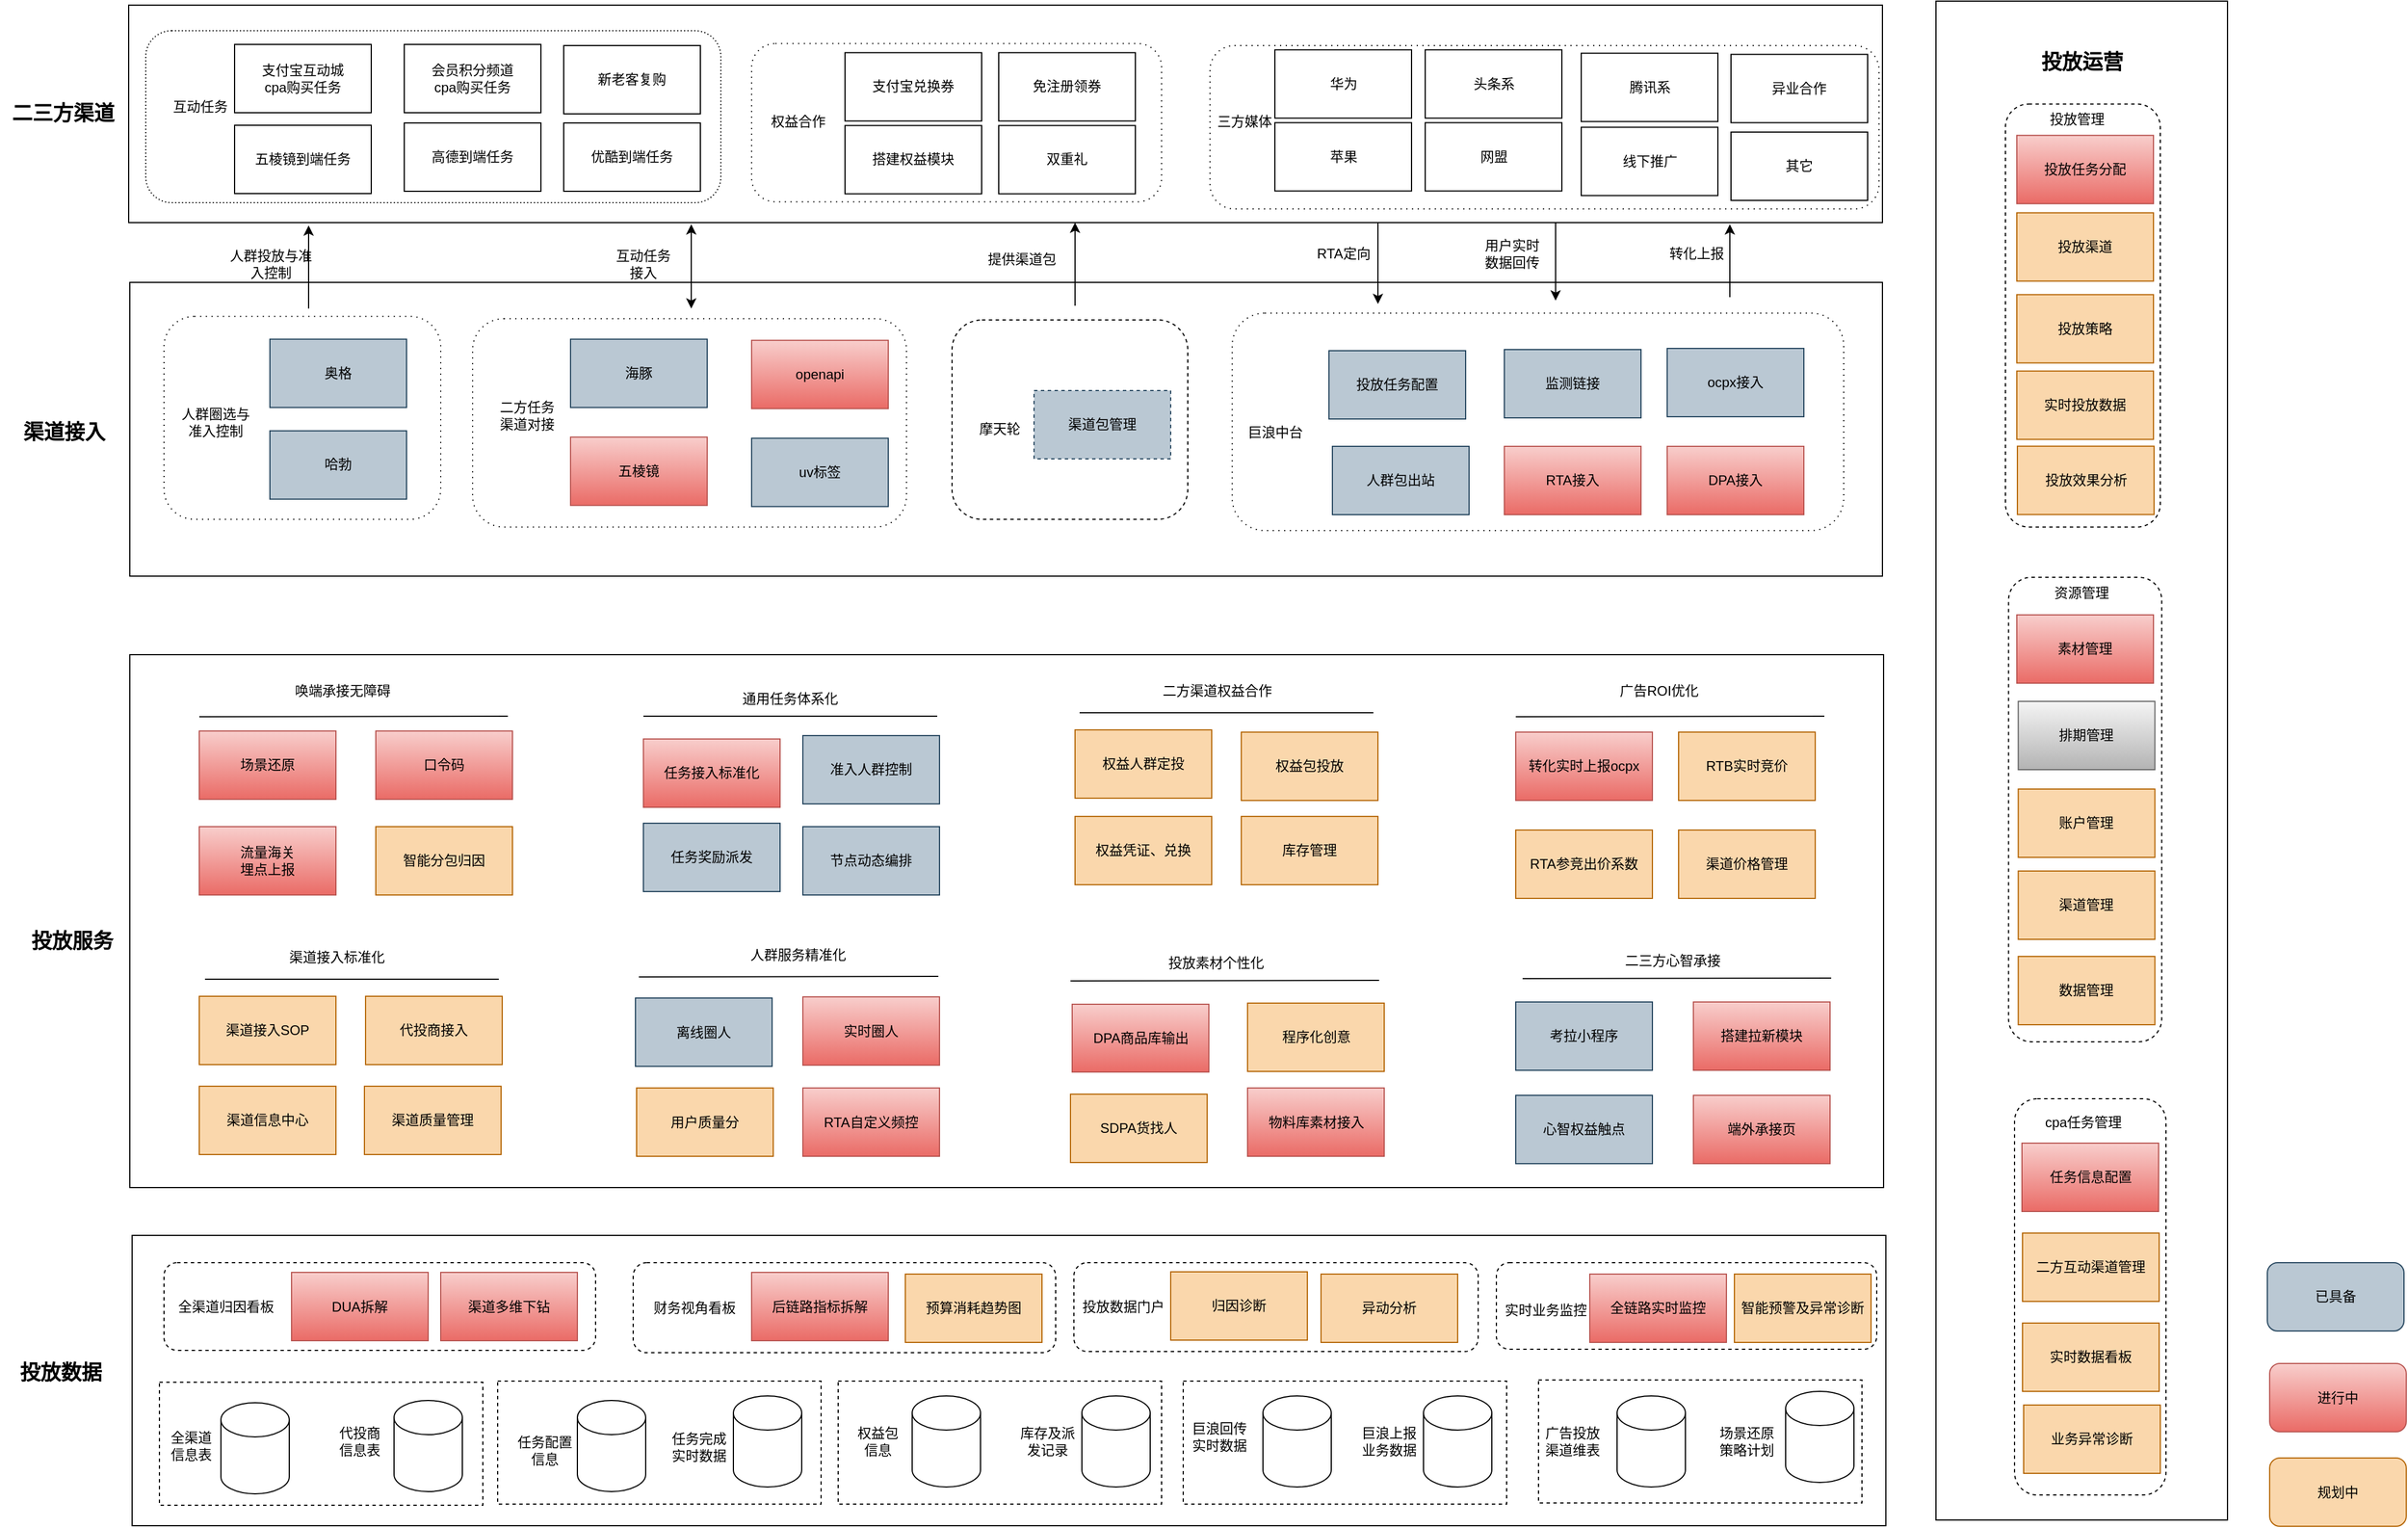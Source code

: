 <mxfile version="16.1.0" type="github">
  <diagram id="fR6EB6p-C8-Al33i775-" name="Page-1">
    <mxGraphModel dx="2636" dy="1484" grid="0" gridSize="10" guides="1" tooltips="1" connect="1" arrows="1" fold="1" page="1" pageScale="1" pageWidth="10000" pageHeight="20000" math="0" shadow="0">
      <root>
        <mxCell id="0" />
        <mxCell id="1" parent="0" />
        <mxCell id="ribsoagVWuYRxLllPt55-84" value="" style="rounded=0;whiteSpace=wrap;html=1;" vertex="1" parent="1">
          <mxGeometry x="698" y="1189" width="1540" height="255" as="geometry" />
        </mxCell>
        <mxCell id="ribsoagVWuYRxLllPt55-103" value="" style="rounded=0;whiteSpace=wrap;html=1;dashed=1;" vertex="1" parent="1">
          <mxGeometry x="1933" y="1316" width="284" height="108" as="geometry" />
        </mxCell>
        <mxCell id="ribsoagVWuYRxLllPt55-102" value="" style="rounded=0;whiteSpace=wrap;html=1;dashed=1;" vertex="1" parent="1">
          <mxGeometry x="1621" y="1317" width="284" height="108" as="geometry" />
        </mxCell>
        <mxCell id="ribsoagVWuYRxLllPt55-101" value="" style="rounded=0;whiteSpace=wrap;html=1;dashed=1;" vertex="1" parent="1">
          <mxGeometry x="1318" y="1317" width="284" height="108" as="geometry" />
        </mxCell>
        <mxCell id="ribsoagVWuYRxLllPt55-100" value="" style="rounded=0;whiteSpace=wrap;html=1;dashed=1;" vertex="1" parent="1">
          <mxGeometry x="1019" y="1317" width="284" height="108" as="geometry" />
        </mxCell>
        <mxCell id="ribsoagVWuYRxLllPt55-99" value="" style="rounded=0;whiteSpace=wrap;html=1;dashed=1;" vertex="1" parent="1">
          <mxGeometry x="722" y="1318" width="284" height="108" as="geometry" />
        </mxCell>
        <mxCell id="ribsoagVWuYRxLllPt55-85" value="" style="rounded=0;whiteSpace=wrap;html=1;" vertex="1" parent="1">
          <mxGeometry x="695" y="108.5" width="1540" height="191" as="geometry" />
        </mxCell>
        <mxCell id="ribsoagVWuYRxLllPt55-83" value="" style="rounded=0;whiteSpace=wrap;html=1;" vertex="1" parent="1">
          <mxGeometry x="696" y="679" width="1540" height="468" as="geometry" />
        </mxCell>
        <mxCell id="ribsoagVWuYRxLllPt55-82" value="" style="rounded=0;whiteSpace=wrap;html=1;" vertex="1" parent="1">
          <mxGeometry x="696" y="352" width="1539" height="258" as="geometry" />
        </mxCell>
        <mxCell id="ribsoagVWuYRxLllPt55-67" value="" style="rounded=1;whiteSpace=wrap;html=1;dashed=1;dashPattern=1 4;" vertex="1" parent="1">
          <mxGeometry x="1242" y="142.25" width="360" height="139" as="geometry" />
        </mxCell>
        <mxCell id="ribsoagVWuYRxLllPt55-62" value="" style="rounded=1;whiteSpace=wrap;html=1;dashed=1;dashPattern=1 2;" vertex="1" parent="1">
          <mxGeometry x="710" y="131" width="505" height="151" as="geometry" />
        </mxCell>
        <mxCell id="ribsoagVWuYRxLllPt55-51" value="" style="rounded=1;whiteSpace=wrap;html=1;dashed=1;dashPattern=1 4;" vertex="1" parent="1">
          <mxGeometry x="997" y="383.88" width="381" height="183" as="geometry" />
        </mxCell>
        <mxCell id="ribsoagVWuYRxLllPt55-49" value="" style="rounded=1;whiteSpace=wrap;html=1;dashed=1;dashPattern=1 4;" vertex="1" parent="1">
          <mxGeometry x="1664" y="379" width="537" height="191" as="geometry" />
        </mxCell>
        <mxCell id="ribsoagVWuYRxLllPt55-2" value="渠道接入SOP" style="rounded=0;whiteSpace=wrap;html=1;fillColor=#fad7ac;strokeColor=#b46504;" vertex="1" parent="1">
          <mxGeometry x="757" y="979" width="120" height="60" as="geometry" />
        </mxCell>
        <mxCell id="ribsoagVWuYRxLllPt55-3" value="节点动态编排" style="rounded=0;whiteSpace=wrap;html=1;fillColor=#bac8d3;strokeColor=#23445d;" vertex="1" parent="1">
          <mxGeometry x="1287" y="830.04" width="120" height="60" as="geometry" />
        </mxCell>
        <mxCell id="ribsoagVWuYRxLllPt55-4" value="权益人群定投" style="rounded=0;whiteSpace=wrap;html=1;fillColor=#fad7ac;strokeColor=#b46504;" vertex="1" parent="1">
          <mxGeometry x="1526" y="745.04" width="120" height="60" as="geometry" />
        </mxCell>
        <mxCell id="ribsoagVWuYRxLllPt55-7" value="" style="shape=cylinder3;whiteSpace=wrap;html=1;boundedLbl=1;backgroundOutline=1;size=15;" vertex="1" parent="1">
          <mxGeometry x="1089" y="1334" width="60" height="80" as="geometry" />
        </mxCell>
        <mxCell id="ribsoagVWuYRxLllPt55-8" value="" style="endArrow=none;html=1;rounded=0;" edge="1" parent="1">
          <mxGeometry width="50" height="50" relative="1" as="geometry">
            <mxPoint x="1147" y="733.04" as="sourcePoint" />
            <mxPoint x="1405" y="733.04" as="targetPoint" />
          </mxGeometry>
        </mxCell>
        <mxCell id="ribsoagVWuYRxLllPt55-9" value="准入人群控制" style="rounded=0;whiteSpace=wrap;html=1;fillColor=#bac8d3;strokeColor=#23445d;" vertex="1" parent="1">
          <mxGeometry x="1287" y="750.04" width="120" height="60" as="geometry" />
        </mxCell>
        <mxCell id="ribsoagVWuYRxLllPt55-10" value="任务奖励派发" style="rounded=0;whiteSpace=wrap;html=1;fillColor=#bac8d3;strokeColor=#23445d;" vertex="1" parent="1">
          <mxGeometry x="1147" y="827.04" width="120" height="60" as="geometry" />
        </mxCell>
        <mxCell id="ribsoagVWuYRxLllPt55-11" value="通用任务体系化" style="text;html=1;strokeColor=none;fillColor=none;align=center;verticalAlign=middle;whiteSpace=wrap;rounded=0;" vertex="1" parent="1">
          <mxGeometry x="1186" y="703.04" width="180" height="30" as="geometry" />
        </mxCell>
        <mxCell id="ribsoagVWuYRxLllPt55-12" value="任务接入标准化" style="rounded=0;whiteSpace=wrap;html=1;fillColor=#f8cecc;strokeColor=#b85450;gradientColor=#ea6b66;" vertex="1" parent="1">
          <mxGeometry x="1147" y="753.04" width="120" height="60" as="geometry" />
        </mxCell>
        <mxCell id="ribsoagVWuYRxLllPt55-13" value="库存管理" style="rounded=0;whiteSpace=wrap;html=1;fillColor=#fad7ac;strokeColor=#b46504;" vertex="1" parent="1">
          <mxGeometry x="1672" y="821.04" width="120" height="60" as="geometry" />
        </mxCell>
        <mxCell id="ribsoagVWuYRxLllPt55-14" value="权益凭证、兑换" style="rounded=0;whiteSpace=wrap;html=1;fillColor=#fad7ac;strokeColor=#b46504;" vertex="1" parent="1">
          <mxGeometry x="1526" y="821.04" width="120" height="60" as="geometry" />
        </mxCell>
        <mxCell id="ribsoagVWuYRxLllPt55-15" value="权益包投放" style="rounded=0;whiteSpace=wrap;html=1;fillColor=#fad7ac;strokeColor=#b46504;" vertex="1" parent="1">
          <mxGeometry x="1672" y="747.04" width="120" height="60" as="geometry" />
        </mxCell>
        <mxCell id="ribsoagVWuYRxLllPt55-16" value="" style="endArrow=none;html=1;rounded=0;" edge="1" parent="1">
          <mxGeometry width="50" height="50" relative="1" as="geometry">
            <mxPoint x="1530" y="730.04" as="sourcePoint" />
            <mxPoint x="1788" y="730.04" as="targetPoint" />
          </mxGeometry>
        </mxCell>
        <mxCell id="ribsoagVWuYRxLllPt55-17" value="二方渠道权益合作" style="text;html=1;strokeColor=none;fillColor=none;align=center;verticalAlign=middle;whiteSpace=wrap;rounded=0;" vertex="1" parent="1">
          <mxGeometry x="1599" y="696.04" width="104" height="30" as="geometry" />
        </mxCell>
        <mxCell id="ribsoagVWuYRxLllPt55-18" value="渠道信息中心" style="rounded=0;whiteSpace=wrap;html=1;fillColor=#fad7ac;strokeColor=#b46504;" vertex="1" parent="1">
          <mxGeometry x="757" y="1058" width="120" height="60" as="geometry" />
        </mxCell>
        <mxCell id="ribsoagVWuYRxLllPt55-19" value="渠道质量管理" style="rounded=0;whiteSpace=wrap;html=1;fillColor=#fad7ac;strokeColor=#b46504;" vertex="1" parent="1">
          <mxGeometry x="902" y="1058" width="120" height="60" as="geometry" />
        </mxCell>
        <mxCell id="ribsoagVWuYRxLllPt55-20" value="代投商接入" style="rounded=0;whiteSpace=wrap;html=1;fillColor=#fad7ac;strokeColor=#b46504;" vertex="1" parent="1">
          <mxGeometry x="903" y="979" width="120" height="60" as="geometry" />
        </mxCell>
        <mxCell id="ribsoagVWuYRxLllPt55-21" value="" style="endArrow=none;html=1;rounded=0;" edge="1" parent="1">
          <mxGeometry width="50" height="50" relative="1" as="geometry">
            <mxPoint x="762" y="964" as="sourcePoint" />
            <mxPoint x="1020" y="964" as="targetPoint" />
          </mxGeometry>
        </mxCell>
        <mxCell id="ribsoagVWuYRxLllPt55-22" value="渠道接入标准化" style="text;html=1;strokeColor=none;fillColor=none;align=center;verticalAlign=middle;whiteSpace=wrap;rounded=0;" vertex="1" parent="1">
          <mxGeometry x="826" y="930" width="104" height="30" as="geometry" />
        </mxCell>
        <mxCell id="ribsoagVWuYRxLllPt55-23" value="任务配置&lt;br&gt;信息" style="text;html=1;strokeColor=none;fillColor=none;align=center;verticalAlign=middle;whiteSpace=wrap;rounded=0;" vertex="1" parent="1">
          <mxGeometry x="1029" y="1340" width="63" height="76" as="geometry" />
        </mxCell>
        <mxCell id="ribsoagVWuYRxLllPt55-24" value="" style="shape=cylinder3;whiteSpace=wrap;html=1;boundedLbl=1;backgroundOutline=1;size=15;" vertex="1" parent="1">
          <mxGeometry x="1226" y="1330" width="60" height="80" as="geometry" />
        </mxCell>
        <mxCell id="ribsoagVWuYRxLllPt55-25" value="任务完成实时数据" style="text;html=1;strokeColor=none;fillColor=none;align=center;verticalAlign=middle;whiteSpace=wrap;rounded=0;" vertex="1" parent="1">
          <mxGeometry x="1166" y="1360" width="60" height="30" as="geometry" />
        </mxCell>
        <mxCell id="ribsoagVWuYRxLllPt55-26" value="" style="shape=cylinder3;whiteSpace=wrap;html=1;boundedLbl=1;backgroundOutline=1;size=15;" vertex="1" parent="1">
          <mxGeometry x="776" y="1336" width="60" height="80" as="geometry" />
        </mxCell>
        <mxCell id="ribsoagVWuYRxLllPt55-27" value="全渠道&lt;br&gt;信息表" style="text;html=1;strokeColor=none;fillColor=none;align=center;verticalAlign=middle;whiteSpace=wrap;rounded=0;" vertex="1" parent="1">
          <mxGeometry x="720" y="1359" width="60" height="30" as="geometry" />
        </mxCell>
        <mxCell id="ribsoagVWuYRxLllPt55-28" value="" style="shape=cylinder3;whiteSpace=wrap;html=1;boundedLbl=1;backgroundOutline=1;size=15;" vertex="1" parent="1">
          <mxGeometry x="928" y="1334" width="60" height="80" as="geometry" />
        </mxCell>
        <mxCell id="ribsoagVWuYRxLllPt55-29" value="代投商&lt;br&gt;信息表" style="text;html=1;strokeColor=none;fillColor=none;align=center;verticalAlign=middle;whiteSpace=wrap;rounded=0;" vertex="1" parent="1">
          <mxGeometry x="868" y="1355" width="60" height="30" as="geometry" />
        </mxCell>
        <mxCell id="ribsoagVWuYRxLllPt55-30" value="离线圈人" style="rounded=0;whiteSpace=wrap;html=1;fillColor=#bac8d3;strokeColor=#23445d;" vertex="1" parent="1">
          <mxGeometry x="1140" y="980.54" width="120" height="60" as="geometry" />
        </mxCell>
        <mxCell id="ribsoagVWuYRxLllPt55-31" value="实时圈人" style="rounded=0;whiteSpace=wrap;html=1;fillColor=#f8cecc;strokeColor=#b85450;gradientColor=#ea6b66;" vertex="1" parent="1">
          <mxGeometry x="1287" y="979.54" width="120" height="60" as="geometry" />
        </mxCell>
        <mxCell id="ribsoagVWuYRxLllPt55-32" value="用户质量分" style="rounded=0;whiteSpace=wrap;html=1;fillColor=#fad7ac;strokeColor=#b46504;" vertex="1" parent="1">
          <mxGeometry x="1141" y="1059.54" width="120" height="60" as="geometry" />
        </mxCell>
        <mxCell id="ribsoagVWuYRxLllPt55-33" value="RTA自定义频控" style="rounded=0;whiteSpace=wrap;html=1;fillColor=#f8cecc;strokeColor=#b85450;gradientColor=#ea6b66;" vertex="1" parent="1">
          <mxGeometry x="1287" y="1059.54" width="120" height="60" as="geometry" />
        </mxCell>
        <mxCell id="ribsoagVWuYRxLllPt55-34" value="" style="endArrow=none;html=1;rounded=0;" edge="1" parent="1">
          <mxGeometry width="50" height="50" relative="1" as="geometry">
            <mxPoint x="1143" y="962" as="sourcePoint" />
            <mxPoint x="1406" y="961.54" as="targetPoint" />
          </mxGeometry>
        </mxCell>
        <mxCell id="ribsoagVWuYRxLllPt55-35" value="人群服务精准化" style="text;html=1;strokeColor=none;fillColor=none;align=center;verticalAlign=middle;whiteSpace=wrap;rounded=0;" vertex="1" parent="1">
          <mxGeometry x="1231" y="928" width="104" height="30" as="geometry" />
        </mxCell>
        <mxCell id="ribsoagVWuYRxLllPt55-36" value="场景还原" style="rounded=0;whiteSpace=wrap;html=1;fillColor=#f8cecc;strokeColor=#b85450;gradientColor=#ea6b66;" vertex="1" parent="1">
          <mxGeometry x="757" y="746.04" width="120" height="60" as="geometry" />
        </mxCell>
        <mxCell id="ribsoagVWuYRxLllPt55-37" value="口令码" style="rounded=0;whiteSpace=wrap;html=1;fillColor=#f8cecc;strokeColor=#b85450;gradientColor=#ea6b66;" vertex="1" parent="1">
          <mxGeometry x="912" y="746.04" width="120" height="60" as="geometry" />
        </mxCell>
        <mxCell id="ribsoagVWuYRxLllPt55-38" value="流量海关&lt;br&gt;埋点上报" style="rounded=0;whiteSpace=wrap;html=1;fillColor=#f8cecc;strokeColor=#b85450;gradientColor=#ea6b66;" vertex="1" parent="1">
          <mxGeometry x="757" y="830.04" width="120" height="60" as="geometry" />
        </mxCell>
        <mxCell id="ribsoagVWuYRxLllPt55-39" value="智能分包归因" style="rounded=0;whiteSpace=wrap;html=1;fillColor=#fad7ac;strokeColor=#b46504;" vertex="1" parent="1">
          <mxGeometry x="912" y="830.04" width="120" height="60" as="geometry" />
        </mxCell>
        <mxCell id="ribsoagVWuYRxLllPt55-40" value="" style="endArrow=none;html=1;rounded=0;" edge="1" parent="1">
          <mxGeometry width="50" height="50" relative="1" as="geometry">
            <mxPoint x="757.0" y="733.5" as="sourcePoint" />
            <mxPoint x="1028.0" y="733.04" as="targetPoint" />
          </mxGeometry>
        </mxCell>
        <mxCell id="ribsoagVWuYRxLllPt55-41" value="唤端承接无障碍" style="text;html=1;strokeColor=none;fillColor=none;align=center;verticalAlign=middle;whiteSpace=wrap;rounded=0;" vertex="1" parent="1">
          <mxGeometry x="831" y="696.04" width="104" height="30" as="geometry" />
        </mxCell>
        <mxCell id="ribsoagVWuYRxLllPt55-42" value="投放任务配置" style="rounded=0;whiteSpace=wrap;html=1;fillColor=#bac8d3;strokeColor=#23445d;" vertex="1" parent="1">
          <mxGeometry x="1749" y="412" width="120" height="60" as="geometry" />
        </mxCell>
        <mxCell id="ribsoagVWuYRxLllPt55-43" value="海豚" style="rounded=0;whiteSpace=wrap;html=1;fillColor=#bac8d3;strokeColor=#23445d;" vertex="1" parent="1">
          <mxGeometry x="1083" y="401.88" width="120" height="60" as="geometry" />
        </mxCell>
        <mxCell id="ribsoagVWuYRxLllPt55-44" value="监测链接" style="rounded=0;whiteSpace=wrap;html=1;fillColor=#bac8d3;strokeColor=#23445d;" vertex="1" parent="1">
          <mxGeometry x="1903" y="411" width="120" height="60" as="geometry" />
        </mxCell>
        <mxCell id="ribsoagVWuYRxLllPt55-45" value="ocpx接入" style="rounded=0;whiteSpace=wrap;html=1;fillColor=#bac8d3;strokeColor=#23445d;" vertex="1" parent="1">
          <mxGeometry x="2046" y="410" width="120" height="60" as="geometry" />
        </mxCell>
        <mxCell id="ribsoagVWuYRxLllPt55-46" value="人群包出站" style="rounded=0;whiteSpace=wrap;html=1;fillColor=#bac8d3;strokeColor=#23445d;" vertex="1" parent="1">
          <mxGeometry x="1752" y="496" width="120" height="60" as="geometry" />
        </mxCell>
        <mxCell id="ribsoagVWuYRxLllPt55-47" value="RTA接入" style="rounded=0;whiteSpace=wrap;html=1;fillColor=#f8cecc;strokeColor=#b85450;gradientColor=#ea6b66;" vertex="1" parent="1">
          <mxGeometry x="1903" y="496" width="120" height="60" as="geometry" />
        </mxCell>
        <mxCell id="ribsoagVWuYRxLllPt55-48" value="DPA接入" style="rounded=0;whiteSpace=wrap;html=1;fillColor=#f8cecc;strokeColor=#b85450;gradientColor=#ea6b66;" vertex="1" parent="1">
          <mxGeometry x="2046" y="496" width="120" height="60" as="geometry" />
        </mxCell>
        <mxCell id="ribsoagVWuYRxLllPt55-50" value="巨浪中台" style="text;html=1;strokeColor=none;fillColor=none;align=center;verticalAlign=middle;whiteSpace=wrap;rounded=0;dashed=1;dashPattern=1 4;" vertex="1" parent="1">
          <mxGeometry x="1672" y="469" width="60" height="30" as="geometry" />
        </mxCell>
        <mxCell id="ribsoagVWuYRxLllPt55-52" value="二方任务渠道对接" style="text;html=1;strokeColor=none;fillColor=none;align=center;verticalAlign=middle;whiteSpace=wrap;rounded=0;dashed=1;dashPattern=1 4;" vertex="1" parent="1">
          <mxGeometry x="1015" y="453.88" width="60" height="30" as="geometry" />
        </mxCell>
        <mxCell id="ribsoagVWuYRxLllPt55-53" value="openapi" style="rounded=0;whiteSpace=wrap;html=1;fillColor=#f8cecc;strokeColor=#b85450;gradientColor=#ea6b66;" vertex="1" parent="1">
          <mxGeometry x="1242" y="402.88" width="120" height="60" as="geometry" />
        </mxCell>
        <mxCell id="ribsoagVWuYRxLllPt55-54" value="五棱镜" style="rounded=0;whiteSpace=wrap;html=1;fillColor=#f8cecc;strokeColor=#b85450;gradientColor=#ea6b66;" vertex="1" parent="1">
          <mxGeometry x="1083" y="487.88" width="120" height="60" as="geometry" />
        </mxCell>
        <mxCell id="ribsoagVWuYRxLllPt55-55" value="uv标签" style="rounded=0;whiteSpace=wrap;html=1;fillColor=#bac8d3;strokeColor=#23445d;" vertex="1" parent="1">
          <mxGeometry x="1242" y="488.88" width="120" height="60" as="geometry" />
        </mxCell>
        <mxCell id="ribsoagVWuYRxLllPt55-56" value="" style="rounded=1;whiteSpace=wrap;html=1;dashed=1;dashPattern=1 4;" vertex="1" parent="1">
          <mxGeometry x="726" y="381.88" width="243" height="178.25" as="geometry" />
        </mxCell>
        <mxCell id="ribsoagVWuYRxLllPt55-57" value="奥格" style="rounded=0;whiteSpace=wrap;html=1;fillColor=#bac8d3;strokeColor=#23445d;" vertex="1" parent="1">
          <mxGeometry x="819" y="401.88" width="120" height="60" as="geometry" />
        </mxCell>
        <mxCell id="ribsoagVWuYRxLllPt55-58" value="哈勃" style="rounded=0;whiteSpace=wrap;html=1;fillColor=#bac8d3;strokeColor=#23445d;" vertex="1" parent="1">
          <mxGeometry x="819" y="482.38" width="120" height="60" as="geometry" />
        </mxCell>
        <mxCell id="ribsoagVWuYRxLllPt55-59" value="人群圈选与准入控制" style="text;html=1;strokeColor=none;fillColor=none;align=center;verticalAlign=middle;whiteSpace=wrap;rounded=0;" vertex="1" parent="1">
          <mxGeometry x="736" y="460.38" width="71" height="30" as="geometry" />
        </mxCell>
        <mxCell id="ribsoagVWuYRxLllPt55-60" value="支付宝互动城&lt;br&gt;cpa购买任务" style="rounded=0;whiteSpace=wrap;html=1;" vertex="1" parent="1">
          <mxGeometry x="788" y="143" width="120" height="60" as="geometry" />
        </mxCell>
        <mxCell id="ribsoagVWuYRxLllPt55-61" value="会员积分频道&lt;br&gt;cpa购买任务" style="rounded=0;whiteSpace=wrap;html=1;" vertex="1" parent="1">
          <mxGeometry x="937" y="143" width="120" height="60" as="geometry" />
        </mxCell>
        <mxCell id="ribsoagVWuYRxLllPt55-63" value="互动任务" style="text;html=1;strokeColor=none;fillColor=none;align=center;verticalAlign=middle;whiteSpace=wrap;rounded=0;dashed=1;dashPattern=1 2;" vertex="1" parent="1">
          <mxGeometry x="728" y="183" width="60" height="30" as="geometry" />
        </mxCell>
        <mxCell id="ribsoagVWuYRxLllPt55-64" value="高德到端任务" style="rounded=0;whiteSpace=wrap;html=1;" vertex="1" parent="1">
          <mxGeometry x="937" y="212" width="120" height="60" as="geometry" />
        </mxCell>
        <mxCell id="ribsoagVWuYRxLllPt55-65" value="五棱镜到端任务" style="rounded=0;whiteSpace=wrap;html=1;" vertex="1" parent="1">
          <mxGeometry x="788" y="214" width="120" height="60" as="geometry" />
        </mxCell>
        <mxCell id="ribsoagVWuYRxLllPt55-66" value="支付宝兑换券" style="rounded=0;whiteSpace=wrap;html=1;" vertex="1" parent="1">
          <mxGeometry x="1324" y="150.25" width="120" height="60" as="geometry" />
        </mxCell>
        <mxCell id="ribsoagVWuYRxLllPt55-68" value="权益合作" style="text;html=1;strokeColor=none;fillColor=none;align=center;verticalAlign=middle;whiteSpace=wrap;rounded=0;" vertex="1" parent="1">
          <mxGeometry x="1253" y="196.25" width="60" height="30" as="geometry" />
        </mxCell>
        <mxCell id="ribsoagVWuYRxLllPt55-69" value="" style="rounded=1;whiteSpace=wrap;html=1;dashed=1;dashPattern=1 4;" vertex="1" parent="1">
          <mxGeometry x="1644.5" y="144" width="587.5" height="143.5" as="geometry" />
        </mxCell>
        <mxCell id="ribsoagVWuYRxLllPt55-70" value="三方媒体" style="text;html=1;strokeColor=none;fillColor=none;align=center;verticalAlign=middle;whiteSpace=wrap;rounded=0;dashed=1;dashPattern=1 4;" vertex="1" parent="1">
          <mxGeometry x="1644.5" y="196.25" width="60" height="30" as="geometry" />
        </mxCell>
        <mxCell id="ribsoagVWuYRxLllPt55-71" value="华为" style="rounded=0;whiteSpace=wrap;html=1;" vertex="1" parent="1">
          <mxGeometry x="1701.5" y="147.75" width="120" height="60" as="geometry" />
        </mxCell>
        <mxCell id="ribsoagVWuYRxLllPt55-72" value="头条系" style="rounded=0;whiteSpace=wrap;html=1;" vertex="1" parent="1">
          <mxGeometry x="1833.5" y="147.75" width="120" height="60" as="geometry" />
        </mxCell>
        <mxCell id="ribsoagVWuYRxLllPt55-73" value="腾讯系" style="rounded=0;whiteSpace=wrap;html=1;" vertex="1" parent="1">
          <mxGeometry x="1970.5" y="150.75" width="120" height="60" as="geometry" />
        </mxCell>
        <mxCell id="ribsoagVWuYRxLllPt55-74" value="苹果" style="rounded=0;whiteSpace=wrap;html=1;" vertex="1" parent="1">
          <mxGeometry x="1701.5" y="211.75" width="120" height="60" as="geometry" />
        </mxCell>
        <mxCell id="ribsoagVWuYRxLllPt55-75" value="网盟" style="rounded=0;whiteSpace=wrap;html=1;" vertex="1" parent="1">
          <mxGeometry x="1833.5" y="211.75" width="120" height="60" as="geometry" />
        </mxCell>
        <mxCell id="ribsoagVWuYRxLllPt55-76" value="线下推广" style="rounded=0;whiteSpace=wrap;html=1;" vertex="1" parent="1">
          <mxGeometry x="1970.5" y="215.75" width="120" height="60" as="geometry" />
        </mxCell>
        <mxCell id="ribsoagVWuYRxLllPt55-77" value="免注册领券" style="rounded=0;whiteSpace=wrap;html=1;" vertex="1" parent="1">
          <mxGeometry x="1459" y="150.25" width="120" height="60" as="geometry" />
        </mxCell>
        <mxCell id="ribsoagVWuYRxLllPt55-78" value="搭建权益模块" style="rounded=0;whiteSpace=wrap;html=1;" vertex="1" parent="1">
          <mxGeometry x="1324" y="214.25" width="120" height="60" as="geometry" />
        </mxCell>
        <mxCell id="ribsoagVWuYRxLllPt55-79" value="双重礼" style="rounded=0;whiteSpace=wrap;html=1;" vertex="1" parent="1">
          <mxGeometry x="1459" y="214.25" width="120" height="60" as="geometry" />
        </mxCell>
        <mxCell id="ribsoagVWuYRxLllPt55-80" value="新老客复购" style="rounded=0;whiteSpace=wrap;html=1;" vertex="1" parent="1">
          <mxGeometry x="1077" y="144" width="120" height="60" as="geometry" />
        </mxCell>
        <mxCell id="ribsoagVWuYRxLllPt55-81" value="&lt;span&gt;优酷到端任务&lt;/span&gt;" style="rounded=0;whiteSpace=wrap;html=1;" vertex="1" parent="1">
          <mxGeometry x="1077" y="212" width="120" height="60" as="geometry" />
        </mxCell>
        <mxCell id="ribsoagVWuYRxLllPt55-86" value="" style="shape=cylinder3;whiteSpace=wrap;html=1;boundedLbl=1;backgroundOutline=1;size=15;" vertex="1" parent="1">
          <mxGeometry x="1383" y="1330" width="60" height="80" as="geometry" />
        </mxCell>
        <mxCell id="ribsoagVWuYRxLllPt55-87" value="权益包&lt;br&gt;信息" style="text;html=1;strokeColor=none;fillColor=none;align=center;verticalAlign=middle;whiteSpace=wrap;rounded=0;" vertex="1" parent="1">
          <mxGeometry x="1323" y="1355" width="60" height="30" as="geometry" />
        </mxCell>
        <mxCell id="ribsoagVWuYRxLllPt55-88" value="" style="shape=cylinder3;whiteSpace=wrap;html=1;boundedLbl=1;backgroundOutline=1;size=15;" vertex="1" parent="1">
          <mxGeometry x="1532" y="1330" width="60" height="80" as="geometry" />
        </mxCell>
        <mxCell id="ribsoagVWuYRxLllPt55-89" value="库存及派发记录" style="text;html=1;strokeColor=none;fillColor=none;align=center;verticalAlign=middle;whiteSpace=wrap;rounded=0;" vertex="1" parent="1">
          <mxGeometry x="1472" y="1355" width="60" height="30" as="geometry" />
        </mxCell>
        <mxCell id="ribsoagVWuYRxLllPt55-91" value="" style="shape=cylinder3;whiteSpace=wrap;html=1;boundedLbl=1;backgroundOutline=1;size=15;" vertex="1" parent="1">
          <mxGeometry x="1691" y="1330" width="60" height="80" as="geometry" />
        </mxCell>
        <mxCell id="ribsoagVWuYRxLllPt55-92" value="巨浪回传实时数据" style="text;html=1;strokeColor=none;fillColor=none;align=center;verticalAlign=middle;whiteSpace=wrap;rounded=0;" vertex="1" parent="1">
          <mxGeometry x="1623" y="1351" width="60" height="30" as="geometry" />
        </mxCell>
        <mxCell id="ribsoagVWuYRxLllPt55-93" value="" style="shape=cylinder3;whiteSpace=wrap;html=1;boundedLbl=1;backgroundOutline=1;size=15;" vertex="1" parent="1">
          <mxGeometry x="1832" y="1330" width="60" height="80" as="geometry" />
        </mxCell>
        <mxCell id="ribsoagVWuYRxLllPt55-94" value="巨浪上报业务数据" style="text;html=1;strokeColor=none;fillColor=none;align=center;verticalAlign=middle;whiteSpace=wrap;rounded=0;" vertex="1" parent="1">
          <mxGeometry x="1772" y="1355" width="60" height="30" as="geometry" />
        </mxCell>
        <mxCell id="ribsoagVWuYRxLllPt55-95" value="" style="shape=cylinder3;whiteSpace=wrap;html=1;boundedLbl=1;backgroundOutline=1;size=15;" vertex="1" parent="1">
          <mxGeometry x="2002" y="1330" width="60" height="80" as="geometry" />
        </mxCell>
        <mxCell id="ribsoagVWuYRxLllPt55-96" value="场景还原策略计划" style="text;html=1;strokeColor=none;fillColor=none;align=center;verticalAlign=middle;whiteSpace=wrap;rounded=0;" vertex="1" parent="1">
          <mxGeometry x="2086" y="1355" width="60" height="30" as="geometry" />
        </mxCell>
        <mxCell id="ribsoagVWuYRxLllPt55-97" value="" style="shape=cylinder3;whiteSpace=wrap;html=1;boundedLbl=1;backgroundOutline=1;size=15;" vertex="1" parent="1">
          <mxGeometry x="2150" y="1326" width="60" height="80" as="geometry" />
        </mxCell>
        <mxCell id="ribsoagVWuYRxLllPt55-98" value="广告投放渠道维表" style="text;html=1;strokeColor=none;fillColor=none;align=center;verticalAlign=middle;whiteSpace=wrap;rounded=0;" vertex="1" parent="1">
          <mxGeometry x="1933" y="1355" width="60" height="30" as="geometry" />
        </mxCell>
        <mxCell id="ribsoagVWuYRxLllPt55-104" value="" style="rounded=1;whiteSpace=wrap;html=1;dashed=1;" vertex="1" parent="1">
          <mxGeometry x="726" y="1213" width="379" height="77" as="geometry" />
        </mxCell>
        <mxCell id="ribsoagVWuYRxLllPt55-105" value="DUA拆解" style="rounded=0;whiteSpace=wrap;html=1;fillColor=#f8cecc;strokeColor=#b85450;gradientColor=#ea6b66;" vertex="1" parent="1">
          <mxGeometry x="838" y="1221.5" width="120" height="60" as="geometry" />
        </mxCell>
        <mxCell id="ribsoagVWuYRxLllPt55-106" value="渠道多维下钻" style="rounded=0;whiteSpace=wrap;html=1;fillColor=#f8cecc;strokeColor=#b85450;gradientColor=#ea6b66;" vertex="1" parent="1">
          <mxGeometry x="969" y="1221.5" width="120" height="60" as="geometry" />
        </mxCell>
        <mxCell id="ribsoagVWuYRxLllPt55-107" value="全渠道归因看板" style="text;html=1;strokeColor=none;fillColor=none;align=center;verticalAlign=middle;whiteSpace=wrap;rounded=0;" vertex="1" parent="1">
          <mxGeometry x="733" y="1236.5" width="95" height="30" as="geometry" />
        </mxCell>
        <mxCell id="ribsoagVWuYRxLllPt55-108" value="" style="rounded=1;whiteSpace=wrap;html=1;dashed=1;" vertex="1" parent="1">
          <mxGeometry x="1138" y="1213" width="371" height="79" as="geometry" />
        </mxCell>
        <mxCell id="ribsoagVWuYRxLllPt55-109" value="后链路指标拆解" style="rounded=0;whiteSpace=wrap;html=1;fillColor=#f8cecc;strokeColor=#b85450;gradientColor=#ea6b66;" vertex="1" parent="1">
          <mxGeometry x="1242" y="1221.5" width="120" height="60" as="geometry" />
        </mxCell>
        <mxCell id="ribsoagVWuYRxLllPt55-110" value="财务视角看板" style="text;html=1;strokeColor=none;fillColor=none;align=center;verticalAlign=middle;whiteSpace=wrap;rounded=0;" vertex="1" parent="1">
          <mxGeometry x="1149" y="1237.5" width="86" height="30" as="geometry" />
        </mxCell>
        <mxCell id="ribsoagVWuYRxLllPt55-111" value="预算消耗趋势图" style="rounded=0;whiteSpace=wrap;html=1;fillColor=#fad7ac;strokeColor=#b46504;" vertex="1" parent="1">
          <mxGeometry x="1377" y="1223" width="120" height="60" as="geometry" />
        </mxCell>
        <mxCell id="ribsoagVWuYRxLllPt55-112" value="" style="rounded=1;whiteSpace=wrap;html=1;dashed=1;" vertex="1" parent="1">
          <mxGeometry x="1525" y="1213" width="355" height="78" as="geometry" />
        </mxCell>
        <mxCell id="ribsoagVWuYRxLllPt55-113" value="投放数据门户" style="text;html=1;strokeColor=none;fillColor=none;align=center;verticalAlign=middle;whiteSpace=wrap;rounded=0;dashed=1;" vertex="1" parent="1">
          <mxGeometry x="1529" y="1236.5" width="79" height="30" as="geometry" />
        </mxCell>
        <mxCell id="ribsoagVWuYRxLllPt55-114" value="归因诊断" style="rounded=0;whiteSpace=wrap;html=1;fillColor=#fad7ac;strokeColor=#b46504;" vertex="1" parent="1">
          <mxGeometry x="1610" y="1221" width="120" height="60" as="geometry" />
        </mxCell>
        <mxCell id="ribsoagVWuYRxLllPt55-115" value="异动分析" style="rounded=0;whiteSpace=wrap;html=1;fillColor=#fad7ac;strokeColor=#b46504;" vertex="1" parent="1">
          <mxGeometry x="1742" y="1223" width="120" height="60" as="geometry" />
        </mxCell>
        <mxCell id="ribsoagVWuYRxLllPt55-119" value="" style="rounded=1;whiteSpace=wrap;html=1;dashed=1;" vertex="1" parent="1">
          <mxGeometry x="1896" y="1213" width="334" height="76" as="geometry" />
        </mxCell>
        <mxCell id="ribsoagVWuYRxLllPt55-120" value="实时业务监控" style="text;html=1;strokeColor=none;fillColor=none;align=center;verticalAlign=middle;whiteSpace=wrap;rounded=0;dashed=1;" vertex="1" parent="1">
          <mxGeometry x="1901" y="1240" width="77" height="30" as="geometry" />
        </mxCell>
        <mxCell id="ribsoagVWuYRxLllPt55-121" value="全链路实时监控" style="rounded=0;whiteSpace=wrap;html=1;fillColor=#f8cecc;strokeColor=#b85450;gradientColor=#ea6b66;" vertex="1" parent="1">
          <mxGeometry x="1978" y="1223" width="120" height="60" as="geometry" />
        </mxCell>
        <mxCell id="ribsoagVWuYRxLllPt55-122" value="智能预警及异常诊断" style="rounded=0;whiteSpace=wrap;html=1;fillColor=#fad7ac;strokeColor=#b46504;" vertex="1" parent="1">
          <mxGeometry x="2105" y="1223" width="120" height="60" as="geometry" />
        </mxCell>
        <mxCell id="ribsoagVWuYRxLllPt55-123" value="" style="endArrow=none;html=1;rounded=0;" edge="1" parent="1">
          <mxGeometry width="50" height="50" relative="1" as="geometry">
            <mxPoint x="1522" y="965.46" as="sourcePoint" />
            <mxPoint x="1793.0" y="965" as="targetPoint" />
          </mxGeometry>
        </mxCell>
        <mxCell id="ribsoagVWuYRxLllPt55-124" value="投放素材个性化" style="text;html=1;strokeColor=none;fillColor=none;align=center;verticalAlign=middle;whiteSpace=wrap;rounded=0;" vertex="1" parent="1">
          <mxGeometry x="1597.5" y="935" width="104" height="30" as="geometry" />
        </mxCell>
        <mxCell id="ribsoagVWuYRxLllPt55-125" value="" style="endArrow=none;html=1;rounded=0;" edge="1" parent="1">
          <mxGeometry width="50" height="50" relative="1" as="geometry">
            <mxPoint x="1913" y="733.5" as="sourcePoint" />
            <mxPoint x="2184.0" y="733.04" as="targetPoint" />
          </mxGeometry>
        </mxCell>
        <mxCell id="ribsoagVWuYRxLllPt55-126" value="广告ROI优化" style="text;html=1;strokeColor=none;fillColor=none;align=center;verticalAlign=middle;whiteSpace=wrap;rounded=0;" vertex="1" parent="1">
          <mxGeometry x="1987" y="696.04" width="104" height="30" as="geometry" />
        </mxCell>
        <mxCell id="ribsoagVWuYRxLllPt55-127" value="" style="endArrow=none;html=1;rounded=0;" edge="1" parent="1">
          <mxGeometry width="50" height="50" relative="1" as="geometry">
            <mxPoint x="1919.0" y="963.46" as="sourcePoint" />
            <mxPoint x="2190.0" y="963" as="targetPoint" />
          </mxGeometry>
        </mxCell>
        <mxCell id="ribsoagVWuYRxLllPt55-129" value="DPA商品库输出" style="rounded=0;whiteSpace=wrap;html=1;fillColor=#f8cecc;strokeColor=#b85450;gradientColor=#ea6b66;" vertex="1" parent="1">
          <mxGeometry x="1523.5" y="986" width="120" height="59.54" as="geometry" />
        </mxCell>
        <mxCell id="ribsoagVWuYRxLllPt55-130" value="程序化创意" style="rounded=0;whiteSpace=wrap;html=1;fillColor=#fad7ac;strokeColor=#b46504;" vertex="1" parent="1">
          <mxGeometry x="1677.5" y="985" width="120" height="60" as="geometry" />
        </mxCell>
        <mxCell id="ribsoagVWuYRxLllPt55-131" value="SDPA货找人" style="rounded=0;whiteSpace=wrap;html=1;fillColor=#fad7ac;strokeColor=#b46504;" vertex="1" parent="1">
          <mxGeometry x="1522" y="1065" width="120" height="60" as="geometry" />
        </mxCell>
        <mxCell id="ribsoagVWuYRxLllPt55-132" value="物料库素材接入" style="rounded=0;whiteSpace=wrap;html=1;fillColor=#f8cecc;strokeColor=#b85450;gradientColor=#ea6b66;" vertex="1" parent="1">
          <mxGeometry x="1677.5" y="1059.54" width="120" height="60" as="geometry" />
        </mxCell>
        <mxCell id="ribsoagVWuYRxLllPt55-133" value="转化实时上报ocpx" style="rounded=0;whiteSpace=wrap;html=1;fillColor=#f8cecc;strokeColor=#b85450;gradientColor=#ea6b66;" vertex="1" parent="1">
          <mxGeometry x="1913" y="747" width="120" height="60" as="geometry" />
        </mxCell>
        <mxCell id="ribsoagVWuYRxLllPt55-134" value="RTB实时竞价" style="rounded=0;whiteSpace=wrap;html=1;fillColor=#fad7ac;strokeColor=#b46504;" vertex="1" parent="1">
          <mxGeometry x="2056" y="747" width="120" height="60" as="geometry" />
        </mxCell>
        <mxCell id="ribsoagVWuYRxLllPt55-135" value="RTA参竞出价系数" style="rounded=0;whiteSpace=wrap;html=1;fillColor=#fad7ac;strokeColor=#b46504;" vertex="1" parent="1">
          <mxGeometry x="1913" y="833" width="120" height="60" as="geometry" />
        </mxCell>
        <mxCell id="ribsoagVWuYRxLllPt55-136" value="渠道价格管理" style="rounded=0;whiteSpace=wrap;html=1;fillColor=#fad7ac;strokeColor=#b46504;" vertex="1" parent="1">
          <mxGeometry x="2056" y="833" width="120" height="60" as="geometry" />
        </mxCell>
        <mxCell id="ribsoagVWuYRxLllPt55-137" value="二三方心智承接" style="text;html=1;strokeColor=none;fillColor=none;align=center;verticalAlign=middle;whiteSpace=wrap;rounded=0;" vertex="1" parent="1">
          <mxGeometry x="2000" y="933" width="102" height="30" as="geometry" />
        </mxCell>
        <mxCell id="ribsoagVWuYRxLllPt55-138" value="考拉小程序" style="rounded=0;whiteSpace=wrap;html=1;fillColor=#bac8d3;strokeColor=#23445d;" vertex="1" parent="1">
          <mxGeometry x="1913" y="984" width="120" height="60" as="geometry" />
        </mxCell>
        <mxCell id="ribsoagVWuYRxLllPt55-139" value="搭建拉新模块" style="rounded=0;whiteSpace=wrap;html=1;fillColor=#f8cecc;strokeColor=#b85450;gradientColor=#ea6b66;" vertex="1" parent="1">
          <mxGeometry x="2069" y="984" width="120" height="60" as="geometry" />
        </mxCell>
        <mxCell id="ribsoagVWuYRxLllPt55-140" value="心智权益触点" style="rounded=0;whiteSpace=wrap;html=1;fillColor=#bac8d3;strokeColor=#23445d;" vertex="1" parent="1">
          <mxGeometry x="1913" y="1066" width="120" height="60" as="geometry" />
        </mxCell>
        <mxCell id="ribsoagVWuYRxLllPt55-141" value="端外承接页" style="rounded=0;whiteSpace=wrap;html=1;fillColor=#f8cecc;strokeColor=#b85450;gradientColor=#ea6b66;" vertex="1" parent="1">
          <mxGeometry x="2069" y="1066" width="120" height="60" as="geometry" />
        </mxCell>
        <mxCell id="ribsoagVWuYRxLllPt55-142" value="已具备" style="rounded=1;whiteSpace=wrap;html=1;fillColor=#bac8d3;strokeColor=#23445d;" vertex="1" parent="1">
          <mxGeometry x="2573" y="1213" width="120" height="60" as="geometry" />
        </mxCell>
        <mxCell id="ribsoagVWuYRxLllPt55-143" value="进行中" style="rounded=1;whiteSpace=wrap;html=1;fillColor=#f8cecc;strokeColor=#b85450;gradientColor=#ea6b66;" vertex="1" parent="1">
          <mxGeometry x="2575" y="1301.5" width="120" height="60" as="geometry" />
        </mxCell>
        <mxCell id="ribsoagVWuYRxLllPt55-144" value="规划中" style="rounded=1;whiteSpace=wrap;html=1;fillColor=#fad7ac;strokeColor=#b46504;" vertex="1" parent="1">
          <mxGeometry x="2575" y="1384.5" width="120" height="60" as="geometry" />
        </mxCell>
        <mxCell id="ribsoagVWuYRxLllPt55-145" value="" style="endArrow=classic;html=1;rounded=0;" edge="1" parent="1">
          <mxGeometry width="50" height="50" relative="1" as="geometry">
            <mxPoint x="1792" y="299" as="sourcePoint" />
            <mxPoint x="1792" y="371" as="targetPoint" />
          </mxGeometry>
        </mxCell>
        <mxCell id="ribsoagVWuYRxLllPt55-146" value="" style="endArrow=classic;html=1;rounded=0;" edge="1" parent="1">
          <mxGeometry width="50" height="50" relative="1" as="geometry">
            <mxPoint x="1948" y="299" as="sourcePoint" />
            <mxPoint x="1948" y="368" as="targetPoint" />
          </mxGeometry>
        </mxCell>
        <mxCell id="ribsoagVWuYRxLllPt55-148" value="" style="endArrow=classic;html=1;rounded=0;" edge="1" parent="1">
          <mxGeometry width="50" height="50" relative="1" as="geometry">
            <mxPoint x="2101" y="365" as="sourcePoint" />
            <mxPoint x="2101" y="301" as="targetPoint" />
          </mxGeometry>
        </mxCell>
        <mxCell id="ribsoagVWuYRxLllPt55-149" value="RTA定向" style="text;html=1;strokeColor=none;fillColor=none;align=center;verticalAlign=middle;whiteSpace=wrap;rounded=0;" vertex="1" parent="1">
          <mxGeometry x="1732" y="312" width="60" height="30" as="geometry" />
        </mxCell>
        <mxCell id="ribsoagVWuYRxLllPt55-150" value="用户实时数据回传" style="text;html=1;strokeColor=none;fillColor=none;align=center;verticalAlign=middle;whiteSpace=wrap;rounded=0;" vertex="1" parent="1">
          <mxGeometry x="1880" y="312" width="60" height="30" as="geometry" />
        </mxCell>
        <mxCell id="ribsoagVWuYRxLllPt55-151" value="转化上报" style="text;html=1;strokeColor=none;fillColor=none;align=center;verticalAlign=middle;whiteSpace=wrap;rounded=0;" vertex="1" parent="1">
          <mxGeometry x="2042" y="312" width="60" height="30" as="geometry" />
        </mxCell>
        <mxCell id="ribsoagVWuYRxLllPt55-153" value="&lt;b style=&quot;font-size: 18px;&quot;&gt;二三方渠道&lt;/b&gt;" style="text;html=1;strokeColor=none;fillColor=none;align=center;verticalAlign=middle;whiteSpace=wrap;rounded=0;fontSize=18;" vertex="1" parent="1">
          <mxGeometry x="589" y="189" width="97" height="30" as="geometry" />
        </mxCell>
        <mxCell id="ribsoagVWuYRxLllPt55-154" value="渠道接入" style="text;html=1;strokeColor=none;fillColor=none;align=center;verticalAlign=middle;whiteSpace=wrap;rounded=0;fontSize=18;fontStyle=1" vertex="1" parent="1">
          <mxGeometry x="582" y="469" width="113" height="30" as="geometry" />
        </mxCell>
        <mxCell id="ribsoagVWuYRxLllPt55-155" value="投放服务" style="text;html=1;strokeColor=none;fillColor=none;align=center;verticalAlign=middle;whiteSpace=wrap;rounded=0;fontSize=18;fontStyle=1" vertex="1" parent="1">
          <mxGeometry x="589" y="916" width="113" height="30" as="geometry" />
        </mxCell>
        <mxCell id="ribsoagVWuYRxLllPt55-156" value="投放数据" style="text;html=1;strokeColor=none;fillColor=none;align=center;verticalAlign=middle;whiteSpace=wrap;rounded=0;fontSize=18;fontStyle=1" vertex="1" parent="1">
          <mxGeometry x="589" y="1295" width="93" height="30" as="geometry" />
        </mxCell>
        <mxCell id="ribsoagVWuYRxLllPt55-157" value="异业合作" style="rounded=0;whiteSpace=wrap;html=1;" vertex="1" parent="1">
          <mxGeometry x="2102" y="151.75" width="120" height="60" as="geometry" />
        </mxCell>
        <mxCell id="ribsoagVWuYRxLllPt55-158" value="其它" style="rounded=0;whiteSpace=wrap;html=1;" vertex="1" parent="1">
          <mxGeometry x="2102" y="220" width="120" height="60" as="geometry" />
        </mxCell>
        <mxCell id="ribsoagVWuYRxLllPt55-160" value="" style="rounded=1;whiteSpace=wrap;html=1;dashed=1;" vertex="1" parent="1">
          <mxGeometry x="1418" y="385" width="207" height="175.13" as="geometry" />
        </mxCell>
        <mxCell id="ribsoagVWuYRxLllPt55-161" value="渠道包管理" style="rounded=0;whiteSpace=wrap;html=1;dashed=1;fillColor=#bac8d3;strokeColor=#23445d;" vertex="1" parent="1">
          <mxGeometry x="1490" y="447" width="120" height="60" as="geometry" />
        </mxCell>
        <mxCell id="ribsoagVWuYRxLllPt55-162" value="摩天轮" style="text;html=1;strokeColor=none;fillColor=none;align=center;verticalAlign=middle;whiteSpace=wrap;rounded=0;dashed=1;" vertex="1" parent="1">
          <mxGeometry x="1430" y="466" width="60" height="30" as="geometry" />
        </mxCell>
        <mxCell id="ribsoagVWuYRxLllPt55-163" value="" style="endArrow=classic;html=1;rounded=0;" edge="1" parent="1">
          <mxGeometry width="50" height="50" relative="1" as="geometry">
            <mxPoint x="1526" y="372.5" as="sourcePoint" />
            <mxPoint x="1526" y="299.5" as="targetPoint" />
          </mxGeometry>
        </mxCell>
        <mxCell id="ribsoagVWuYRxLllPt55-164" value="提供渠道包" style="text;html=1;strokeColor=none;fillColor=none;align=center;verticalAlign=middle;whiteSpace=wrap;rounded=0;dashed=1;" vertex="1" parent="1">
          <mxGeometry x="1442" y="317" width="75" height="30" as="geometry" />
        </mxCell>
        <mxCell id="ribsoagVWuYRxLllPt55-166" value="" style="endArrow=classic;html=1;rounded=0;" edge="1" parent="1">
          <mxGeometry width="50" height="50" relative="1" as="geometry">
            <mxPoint x="853" y="375" as="sourcePoint" />
            <mxPoint x="853" y="302" as="targetPoint" />
          </mxGeometry>
        </mxCell>
        <mxCell id="ribsoagVWuYRxLllPt55-168" value="" style="endArrow=classic;startArrow=classic;html=1;rounded=0;" edge="1" parent="1">
          <mxGeometry width="50" height="50" relative="1" as="geometry">
            <mxPoint x="1189" y="375" as="sourcePoint" />
            <mxPoint x="1189" y="301" as="targetPoint" />
          </mxGeometry>
        </mxCell>
        <mxCell id="ribsoagVWuYRxLllPt55-169" value="互动任务接入" style="text;html=1;strokeColor=none;fillColor=none;align=center;verticalAlign=middle;whiteSpace=wrap;rounded=0;dashed=1;" vertex="1" parent="1">
          <mxGeometry x="1117" y="321" width="60" height="30" as="geometry" />
        </mxCell>
        <mxCell id="ribsoagVWuYRxLllPt55-170" value="人群投放与准入控制" style="text;html=1;strokeColor=none;fillColor=none;align=center;verticalAlign=middle;whiteSpace=wrap;rounded=0;dashed=1;" vertex="1" parent="1">
          <mxGeometry x="783" y="321" width="74" height="30" as="geometry" />
        </mxCell>
        <mxCell id="ribsoagVWuYRxLllPt55-172" value="" style="rounded=0;whiteSpace=wrap;html=1;" vertex="1" parent="1">
          <mxGeometry x="2282" y="105" width="256" height="1334" as="geometry" />
        </mxCell>
        <mxCell id="ribsoagVWuYRxLllPt55-173" value="投放运营" style="text;html=1;strokeColor=none;fillColor=none;align=center;verticalAlign=middle;whiteSpace=wrap;rounded=0;fontSize=18;fontStyle=1" vertex="1" parent="1">
          <mxGeometry x="2364.5" y="144" width="91" height="30" as="geometry" />
        </mxCell>
        <mxCell id="ribsoagVWuYRxLllPt55-175" value="" style="rounded=1;whiteSpace=wrap;html=1;dashed=1;" vertex="1" parent="1">
          <mxGeometry x="2343" y="195.38" width="136" height="371.5" as="geometry" />
        </mxCell>
        <mxCell id="ribsoagVWuYRxLllPt55-176" value="" style="rounded=1;whiteSpace=wrap;html=1;dashed=1;" vertex="1" parent="1">
          <mxGeometry x="2345.75" y="611" width="134.5" height="408" as="geometry" />
        </mxCell>
        <mxCell id="ribsoagVWuYRxLllPt55-177" value="" style="rounded=1;whiteSpace=wrap;html=1;dashed=1;" vertex="1" parent="1">
          <mxGeometry x="2351" y="1069" width="133" height="348" as="geometry" />
        </mxCell>
        <mxCell id="ribsoagVWuYRxLllPt55-178" value="投放任务分配" style="rounded=0;whiteSpace=wrap;html=1;fillColor=#f8cecc;gradientColor=#ea6b66;strokeColor=#b85450;" vertex="1" parent="1">
          <mxGeometry x="2353" y="222.88" width="120" height="60" as="geometry" />
        </mxCell>
        <mxCell id="ribsoagVWuYRxLllPt55-179" value="投放渠道" style="rounded=0;whiteSpace=wrap;html=1;fillColor=#fad7ac;strokeColor=#b46504;" vertex="1" parent="1">
          <mxGeometry x="2353" y="290.88" width="120" height="60" as="geometry" />
        </mxCell>
        <mxCell id="ribsoagVWuYRxLllPt55-180" value="投放策略" style="rounded=0;whiteSpace=wrap;html=1;fillColor=#fad7ac;strokeColor=#b46504;" vertex="1" parent="1">
          <mxGeometry x="2353" y="362.76" width="120" height="60" as="geometry" />
        </mxCell>
        <mxCell id="ribsoagVWuYRxLllPt55-181" value="实时投放数据" style="rounded=0;whiteSpace=wrap;html=1;fillColor=#fad7ac;strokeColor=#b46504;" vertex="1" parent="1">
          <mxGeometry x="2353" y="429.88" width="120" height="60" as="geometry" />
        </mxCell>
        <mxCell id="ribsoagVWuYRxLllPt55-182" value="投放效果分析" style="rounded=0;whiteSpace=wrap;html=1;fillColor=#fad7ac;strokeColor=#b46504;" vertex="1" parent="1">
          <mxGeometry x="2353.5" y="495.88" width="120" height="60" as="geometry" />
        </mxCell>
        <mxCell id="ribsoagVWuYRxLllPt55-183" value="投放管理" style="text;html=1;strokeColor=none;fillColor=none;align=center;verticalAlign=middle;whiteSpace=wrap;rounded=0;" vertex="1" parent="1">
          <mxGeometry x="2376" y="193.88" width="60" height="30" as="geometry" />
        </mxCell>
        <mxCell id="ribsoagVWuYRxLllPt55-184" value="素材管理" style="rounded=0;whiteSpace=wrap;html=1;fillColor=#f8cecc;gradientColor=#ea6b66;strokeColor=#b85450;" vertex="1" parent="1">
          <mxGeometry x="2353" y="644.04" width="120" height="60" as="geometry" />
        </mxCell>
        <mxCell id="ribsoagVWuYRxLllPt55-185" value="资源管理" style="text;html=1;strokeColor=none;fillColor=none;align=center;verticalAlign=middle;whiteSpace=wrap;rounded=0;" vertex="1" parent="1">
          <mxGeometry x="2380.25" y="610" width="60" height="30" as="geometry" />
        </mxCell>
        <mxCell id="ribsoagVWuYRxLllPt55-187" value="排期管理" style="rounded=0;whiteSpace=wrap;html=1;fillColor=#f5f5f5;gradientColor=#b3b3b3;strokeColor=#666666;" vertex="1" parent="1">
          <mxGeometry x="2354.25" y="720" width="120" height="60" as="geometry" />
        </mxCell>
        <mxCell id="ribsoagVWuYRxLllPt55-188" value="账户管理" style="rounded=0;whiteSpace=wrap;html=1;fillColor=#fad7ac;strokeColor=#b46504;" vertex="1" parent="1">
          <mxGeometry x="2354.25" y="797" width="120" height="60" as="geometry" />
        </mxCell>
        <mxCell id="ribsoagVWuYRxLllPt55-189" value="渠道管理" style="rounded=0;whiteSpace=wrap;html=1;fillColor=#fad7ac;strokeColor=#b46504;" vertex="1" parent="1">
          <mxGeometry x="2354.25" y="869" width="120" height="60" as="geometry" />
        </mxCell>
        <mxCell id="ribsoagVWuYRxLllPt55-190" value="数据管理" style="rounded=0;whiteSpace=wrap;html=1;fillColor=#fad7ac;strokeColor=#b46504;" vertex="1" parent="1">
          <mxGeometry x="2354.25" y="944" width="120" height="60" as="geometry" />
        </mxCell>
        <mxCell id="ribsoagVWuYRxLllPt55-191" value="任务信息配置" style="rounded=0;whiteSpace=wrap;html=1;fillColor=#f8cecc;gradientColor=#ea6b66;strokeColor=#b85450;" vertex="1" parent="1">
          <mxGeometry x="2357.5" y="1108" width="120" height="60" as="geometry" />
        </mxCell>
        <mxCell id="ribsoagVWuYRxLllPt55-192" value="cpa任务管理" style="text;html=1;strokeColor=none;fillColor=none;align=center;verticalAlign=middle;whiteSpace=wrap;rounded=0;" vertex="1" parent="1">
          <mxGeometry x="2376" y="1074.54" width="71" height="30" as="geometry" />
        </mxCell>
        <mxCell id="ribsoagVWuYRxLllPt55-193" value="二方互动渠道管理" style="rounded=0;whiteSpace=wrap;html=1;fillColor=#fad7ac;strokeColor=#b46504;" vertex="1" parent="1">
          <mxGeometry x="2358" y="1187" width="120" height="60" as="geometry" />
        </mxCell>
        <mxCell id="ribsoagVWuYRxLllPt55-194" value="实时数据看板" style="rounded=0;whiteSpace=wrap;html=1;fillColor=#fad7ac;strokeColor=#b46504;" vertex="1" parent="1">
          <mxGeometry x="2358" y="1266" width="120" height="60" as="geometry" />
        </mxCell>
        <mxCell id="ribsoagVWuYRxLllPt55-195" value="业务异常诊断" style="rounded=0;whiteSpace=wrap;html=1;fillColor=#fad7ac;strokeColor=#b46504;" vertex="1" parent="1">
          <mxGeometry x="2359" y="1338" width="120" height="60" as="geometry" />
        </mxCell>
      </root>
    </mxGraphModel>
  </diagram>
</mxfile>
